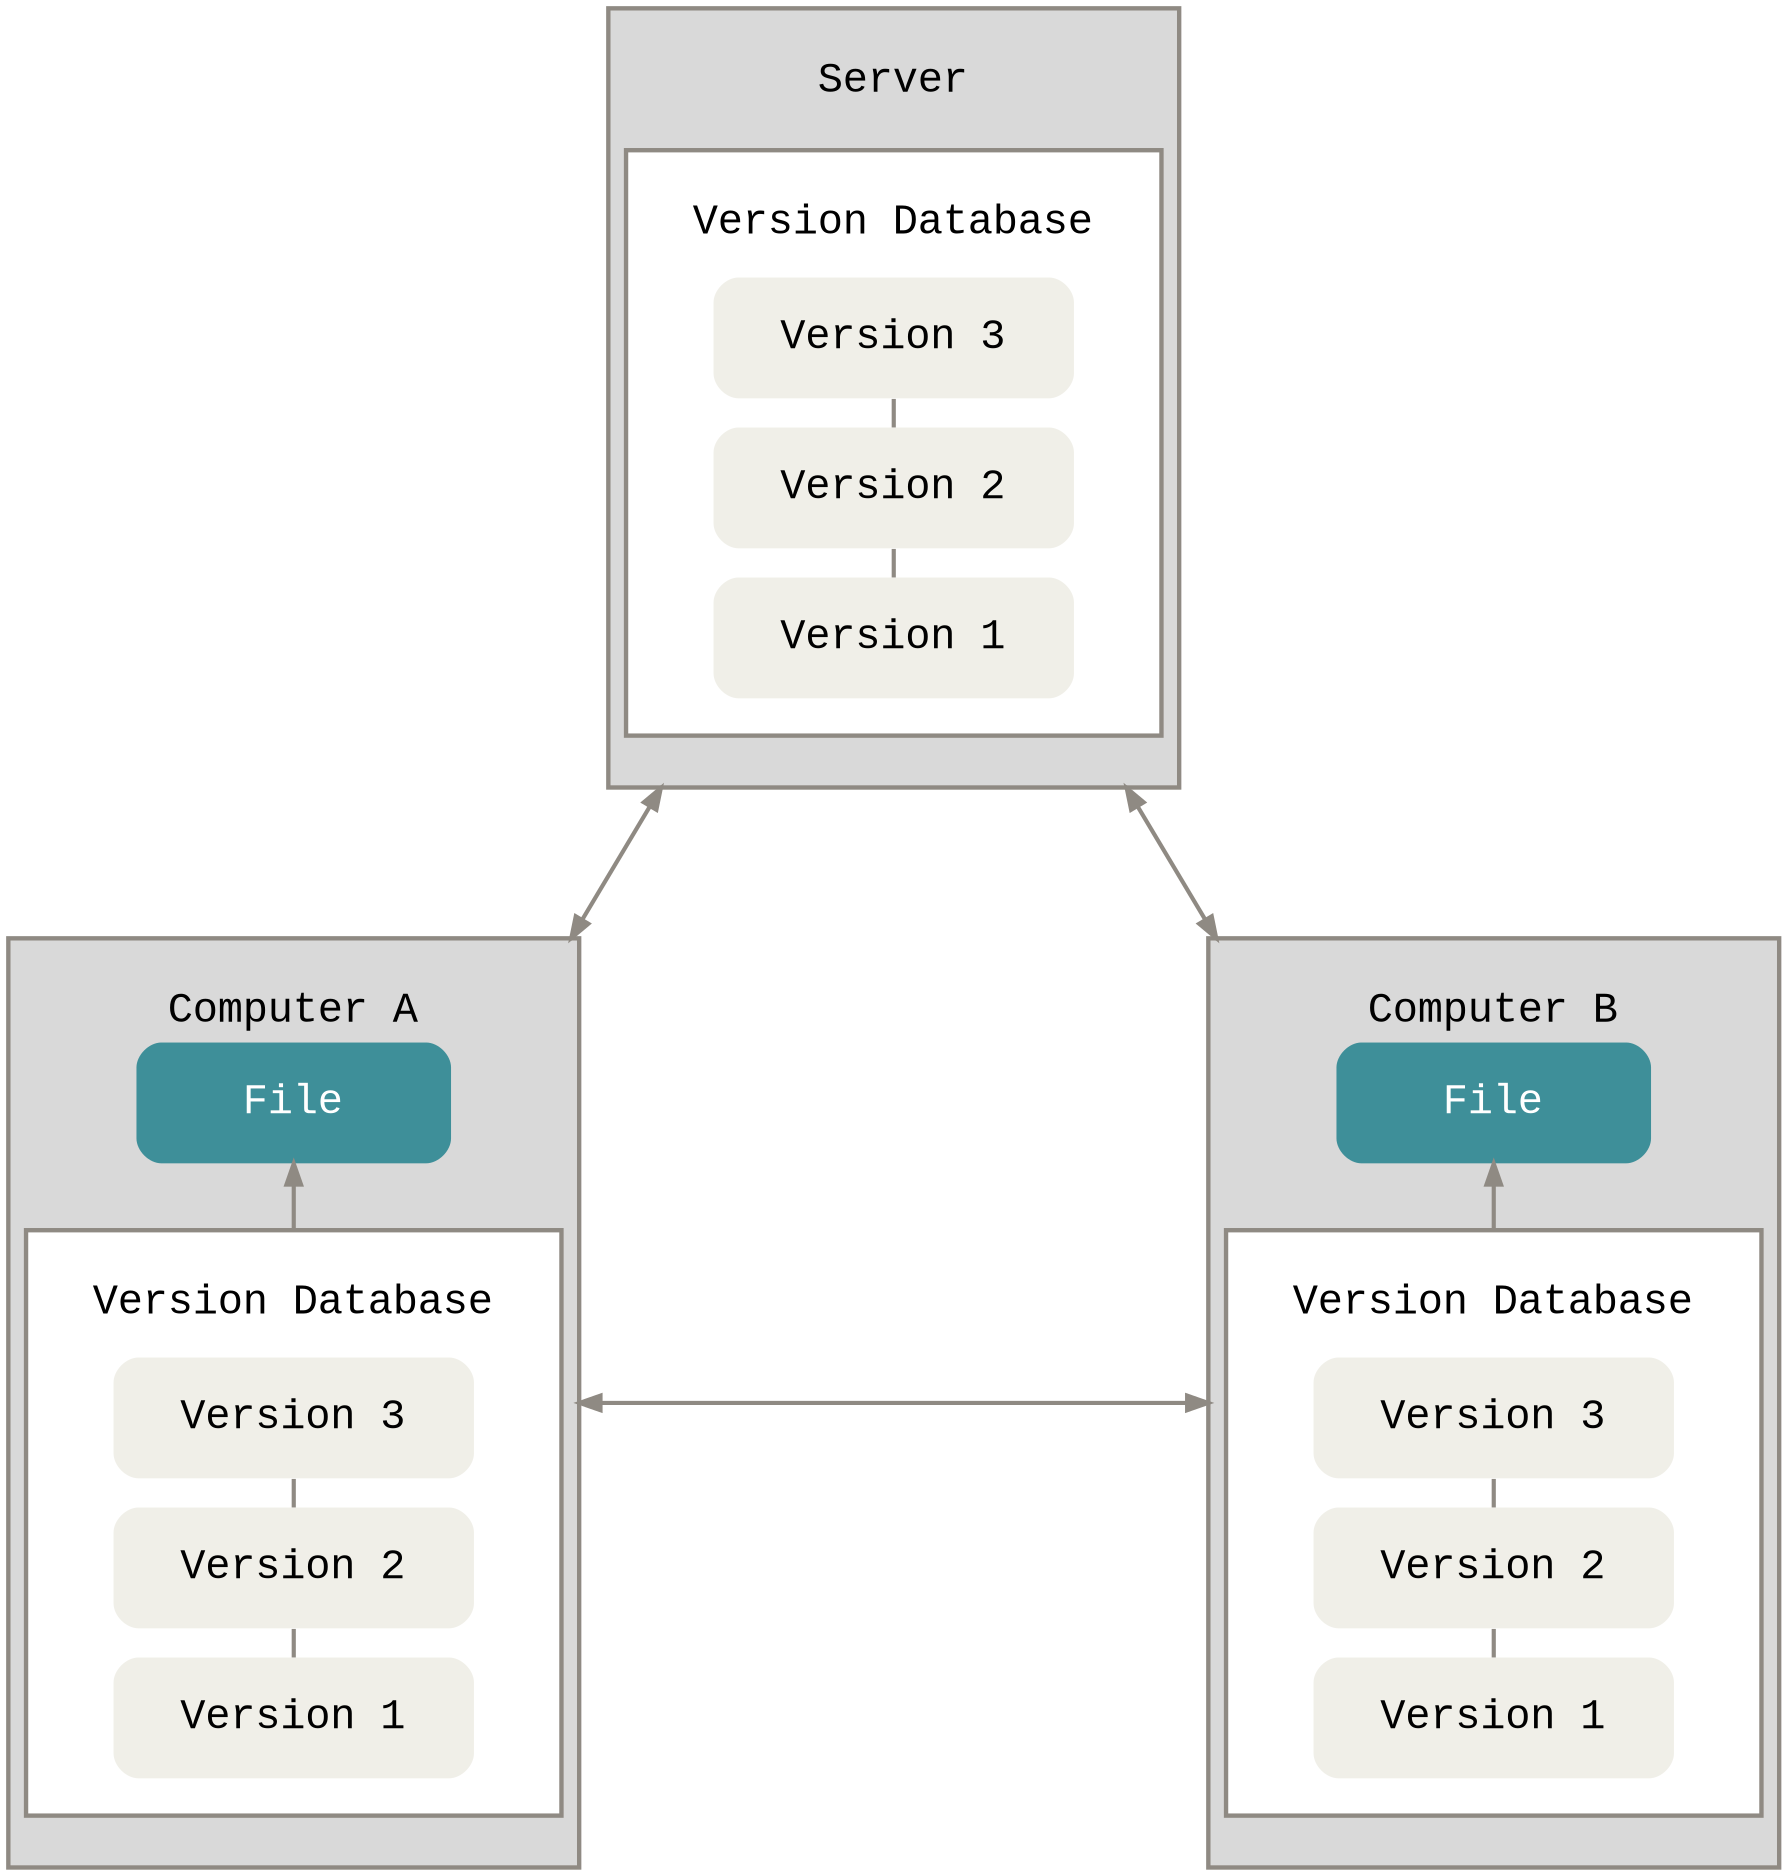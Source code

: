 graph Git {
  layout=neato
  bgcolor="transparent"

  edge [color="#8f8a83"
        penwidth=2]

  node [shape=box
        style="filled"
        fontname="Menlo, Monaco, Consolas, Lucida Console, Courier New, monospace"
        fontsize=20
        margin=".45,.25"
        width=2.1
        penwidth=1]

  node [color="#8f8a83"
        penwidth=2.1
        fillcolor="#d9d9d9"
        labelloc=t]

  computer_a [label="\nComputer A"
              pos="-4,-2.5!"
              height=6.2
              width=3.8]

  computer_b [label="\nComputer B"
              pos="4,-2.5!"
              height=6.2
              width=3.8]

  server [label="\nServer"
          pos="0,4.2!"
          height=5.2
          width=3.8]

  server_versions [label="\nVersion Database"
                   fillcolor="#ffffff"
                   pos="0,3.9!"
                   height=3.9]

  a_versions [label="\nVersion Database"
              fillcolor="#ffffff"
              pos="-4,-3.3!"
              height=3.9]

  b_versions [label="\nVersion Database"
              fillcolor="#ffffff"
              pos="4,-3.3!"
              height=3.9]

  node [shape=box
        style="rounded,filled"
        fillcolor="#f0efe8"
        labelloc=c
        margin=".45,.25"
        width=2.1
        penwidth=0]

  server_version1 [label="Version 1"
                   pos="0,2.6!"]
  server_version2 [label="Version 2"
                   pos="0,3.6!"]
  server_version3 [label="Version 3"
                   pos="0,4.6!"]

  server_version3 -- server_version2 -- server_version1

  a_version1 [label="Version 1"
              pos="-4,-4.6!"]
  a_version2 [label="Version 2"
              pos="-4,-3.6!"]
  a_version3 [label="Version 3"
              pos="-4,-2.6!"]

  a_version3 -- a_version2 -- a_version1

  b_version1 [label="Version 1"
              pos="4,-4.6!"]
  b_version2 [label="Version 2"
              pos="4,-3.6!"]
  b_version3 [label="Version 3"
              pos="4,-2.6!"]

  b_version3 -- b_version2 -- b_version1

  node [fillcolor="#3e8f99"
        fontcolor="#ffffff"]

  edge [dir="forward"]
  a_versions -- a_file
  b_versions -- b_file

  edge [dir="both"]

  a_file [label="File"
          pos="-4,-.5!"]
  b_file [label="File"
          pos="4,-.5!"]

  computer_a -- server
  computer_b -- server
  computer_a -- computer_b
}
